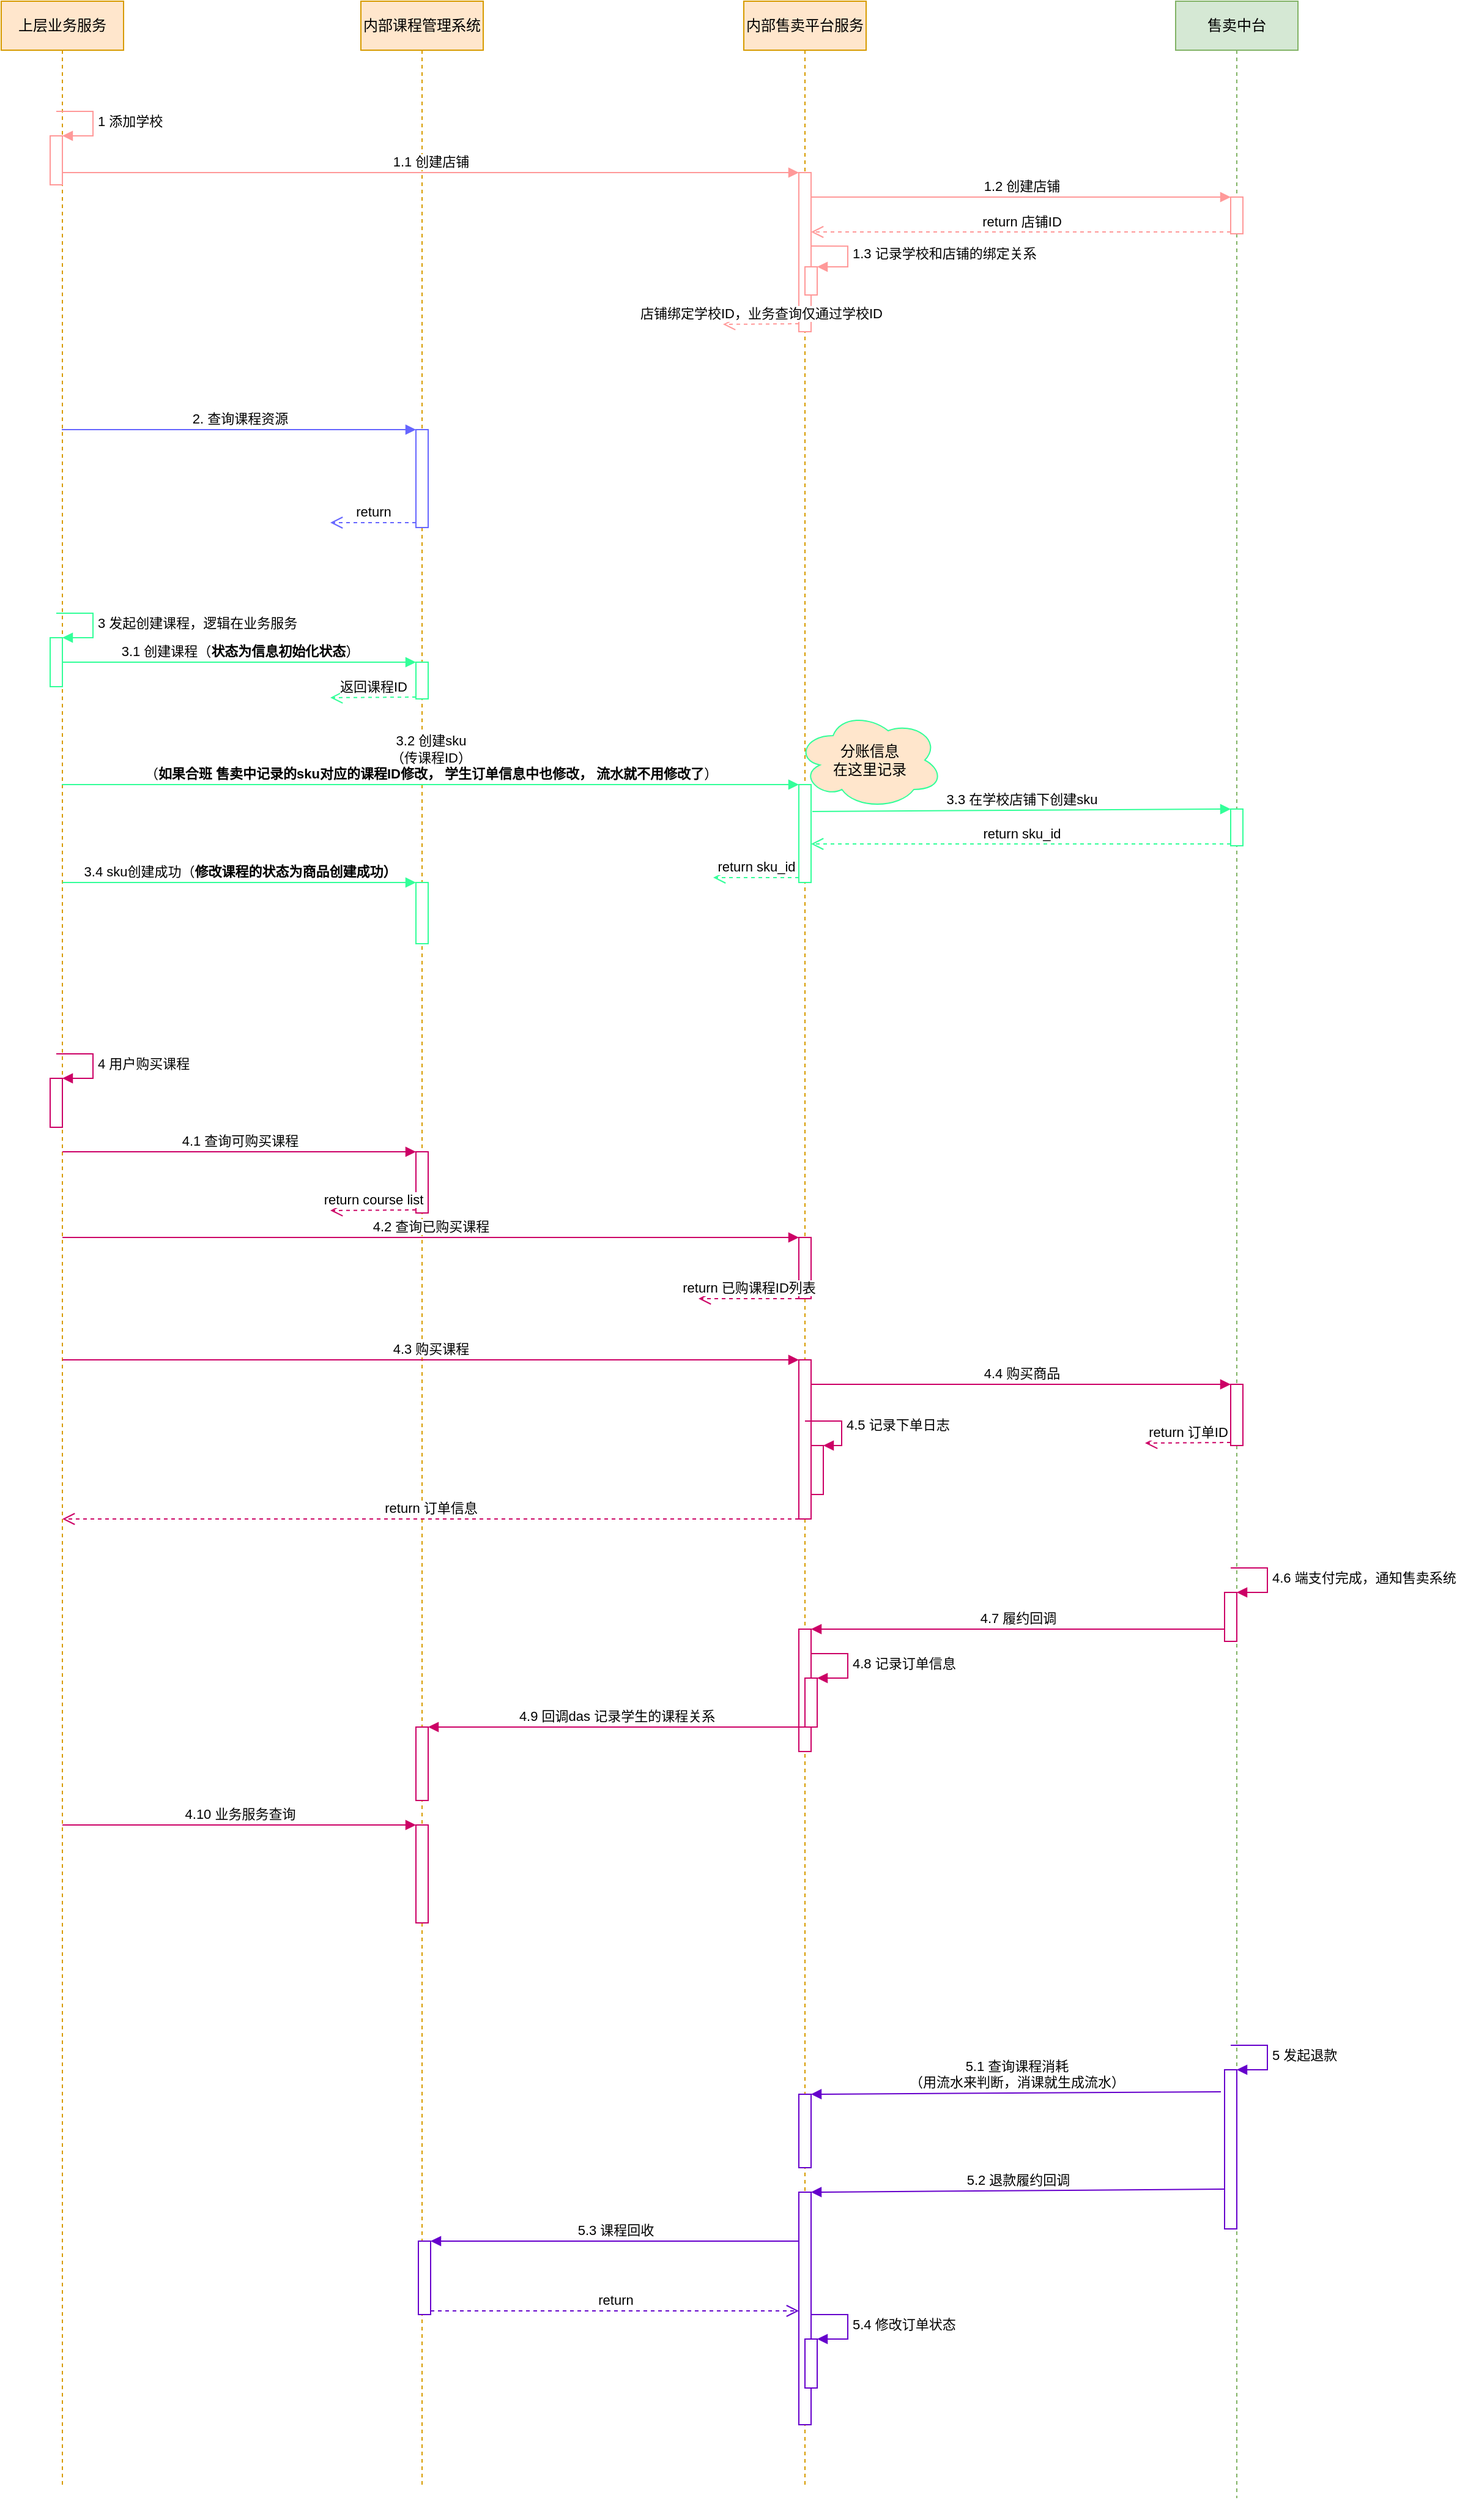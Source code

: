 <mxfile version="15.7.3" type="github">
  <diagram id="Sh9ZN9qXcryNvB_XNzxi" name="Page-1">
    <mxGraphModel dx="1298" dy="808" grid="1" gridSize="10" guides="1" tooltips="1" connect="1" arrows="1" fold="1" page="1" pageScale="1" pageWidth="827" pageHeight="1169" math="0" shadow="0">
      <root>
        <mxCell id="0" />
        <mxCell id="1" parent="0" />
        <mxCell id="Uivm2bNcq1ei9wYF2XW2-1" value="上层业务服务" style="shape=umlLifeline;perimeter=lifelinePerimeter;whiteSpace=wrap;html=1;container=1;collapsible=0;recursiveResize=0;outlineConnect=0;fillColor=#ffe6cc;strokeColor=#d79b00;" parent="1" vertex="1">
          <mxGeometry x="120" y="130" width="100" height="2030" as="geometry" />
        </mxCell>
        <mxCell id="Uivm2bNcq1ei9wYF2XW2-8" value="" style="html=1;points=[];perimeter=orthogonalPerimeter;strokeColor=#33FF99;" parent="Uivm2bNcq1ei9wYF2XW2-1" vertex="1">
          <mxGeometry x="40" y="520" width="10" height="40" as="geometry" />
        </mxCell>
        <mxCell id="Uivm2bNcq1ei9wYF2XW2-9" value="3 发起创建课程，逻辑在业务服务" style="edgeStyle=orthogonalEdgeStyle;html=1;align=left;spacingLeft=2;endArrow=block;rounded=0;entryX=1;entryY=0;strokeColor=#33FF99;" parent="Uivm2bNcq1ei9wYF2XW2-1" target="Uivm2bNcq1ei9wYF2XW2-8" edge="1">
          <mxGeometry relative="1" as="geometry">
            <mxPoint x="45" y="500" as="sourcePoint" />
            <Array as="points">
              <mxPoint x="75" y="500" />
            </Array>
          </mxGeometry>
        </mxCell>
        <mxCell id="Uivm2bNcq1ei9wYF2XW2-21" value="" style="html=1;points=[];perimeter=orthogonalPerimeter;strokeColor=#FF9999;" parent="Uivm2bNcq1ei9wYF2XW2-1" vertex="1">
          <mxGeometry x="40" y="110" width="10" height="40" as="geometry" />
        </mxCell>
        <mxCell id="Uivm2bNcq1ei9wYF2XW2-22" value="1 添加学校" style="edgeStyle=orthogonalEdgeStyle;html=1;align=left;spacingLeft=2;endArrow=block;rounded=0;entryX=1;entryY=0;strokeColor=#FF9999;" parent="Uivm2bNcq1ei9wYF2XW2-1" target="Uivm2bNcq1ei9wYF2XW2-21" edge="1">
          <mxGeometry relative="1" as="geometry">
            <mxPoint x="45" y="90" as="sourcePoint" />
            <Array as="points">
              <mxPoint x="75" y="90" />
            </Array>
          </mxGeometry>
        </mxCell>
        <mxCell id="Uivm2bNcq1ei9wYF2XW2-37" value="" style="html=1;points=[];perimeter=orthogonalPerimeter;strokeColor=#CC0066;" parent="Uivm2bNcq1ei9wYF2XW2-1" vertex="1">
          <mxGeometry x="40" y="880" width="10" height="40" as="geometry" />
        </mxCell>
        <mxCell id="Uivm2bNcq1ei9wYF2XW2-38" value="4 用户购买课程" style="edgeStyle=orthogonalEdgeStyle;html=1;align=left;spacingLeft=2;endArrow=block;rounded=0;entryX=1;entryY=0;strokeColor=#CC0066;" parent="Uivm2bNcq1ei9wYF2XW2-1" target="Uivm2bNcq1ei9wYF2XW2-37" edge="1">
          <mxGeometry relative="1" as="geometry">
            <mxPoint x="45" y="860" as="sourcePoint" />
            <Array as="points">
              <mxPoint x="75" y="860" />
            </Array>
          </mxGeometry>
        </mxCell>
        <mxCell id="Uivm2bNcq1ei9wYF2XW2-2" value="内部售卖平台服务" style="shape=umlLifeline;perimeter=lifelinePerimeter;whiteSpace=wrap;html=1;container=1;collapsible=0;recursiveResize=0;outlineConnect=0;fillColor=#ffe6cc;strokeColor=#d79b00;" parent="1" vertex="1">
          <mxGeometry x="727" y="130" width="100" height="2030" as="geometry" />
        </mxCell>
        <mxCell id="Uivm2bNcq1ei9wYF2XW2-18" value="" style="html=1;points=[];perimeter=orthogonalPerimeter;strokeColor=#33FF99;" parent="Uivm2bNcq1ei9wYF2XW2-2" vertex="1">
          <mxGeometry x="45" y="640" width="10" height="80" as="geometry" />
        </mxCell>
        <mxCell id="Uivm2bNcq1ei9wYF2XW2-20" value="return sku_id" style="html=1;verticalAlign=bottom;endArrow=open;dashed=1;endSize=8;exitX=0;exitY=0.95;rounded=0;strokeColor=#33FF99;" parent="Uivm2bNcq1ei9wYF2XW2-2" source="Uivm2bNcq1ei9wYF2XW2-18" edge="1">
          <mxGeometry relative="1" as="geometry">
            <mxPoint x="-25" y="716" as="targetPoint" />
          </mxGeometry>
        </mxCell>
        <mxCell id="Uivm2bNcq1ei9wYF2XW2-23" value="" style="html=1;points=[];perimeter=orthogonalPerimeter;strokeColor=#FF9999;" parent="Uivm2bNcq1ei9wYF2XW2-2" vertex="1">
          <mxGeometry x="45" y="140" width="10" height="130" as="geometry" />
        </mxCell>
        <mxCell id="Uivm2bNcq1ei9wYF2XW2-25" value="店铺绑定学校ID，业务查询仅通过学校ID" style="html=1;verticalAlign=bottom;endArrow=open;dashed=1;endSize=8;exitX=0;exitY=0.95;rounded=0;strokeColor=#FF9999;" parent="Uivm2bNcq1ei9wYF2XW2-2" source="Uivm2bNcq1ei9wYF2XW2-23" edge="1">
          <mxGeometry relative="1" as="geometry">
            <mxPoint x="-17" y="264" as="targetPoint" />
          </mxGeometry>
        </mxCell>
        <mxCell id="Uivm2bNcq1ei9wYF2XW2-29" value="" style="html=1;points=[];perimeter=orthogonalPerimeter;strokeColor=#FF9999;" parent="Uivm2bNcq1ei9wYF2XW2-2" vertex="1">
          <mxGeometry x="50" y="217" width="10" height="23" as="geometry" />
        </mxCell>
        <mxCell id="Uivm2bNcq1ei9wYF2XW2-30" value="1.3 记录学校和店铺的绑定关系" style="edgeStyle=orthogonalEdgeStyle;html=1;align=left;spacingLeft=2;endArrow=block;rounded=0;entryX=1;entryY=0;exitX=1;exitY=0.462;exitDx=0;exitDy=0;exitPerimeter=0;strokeColor=#FF9999;" parent="Uivm2bNcq1ei9wYF2XW2-2" source="Uivm2bNcq1ei9wYF2XW2-23" target="Uivm2bNcq1ei9wYF2XW2-29" edge="1">
          <mxGeometry relative="1" as="geometry">
            <mxPoint x="55" y="220" as="sourcePoint" />
            <Array as="points">
              <mxPoint x="85" y="200" />
              <mxPoint x="85" y="217" />
            </Array>
          </mxGeometry>
        </mxCell>
        <mxCell id="Uivm2bNcq1ei9wYF2XW2-42" value="" style="html=1;points=[];perimeter=orthogonalPerimeter;strokeColor=#CC0066;" parent="Uivm2bNcq1ei9wYF2XW2-2" vertex="1">
          <mxGeometry x="45" y="1010" width="10" height="50" as="geometry" />
        </mxCell>
        <mxCell id="Uivm2bNcq1ei9wYF2XW2-44" value="return 已购课程ID列表" style="html=1;verticalAlign=bottom;endArrow=open;dashed=1;endSize=8;rounded=0;strokeColor=#CC0066;" parent="Uivm2bNcq1ei9wYF2XW2-2" source="Uivm2bNcq1ei9wYF2XW2-42" edge="1">
          <mxGeometry relative="1" as="geometry">
            <mxPoint x="-37" y="1060" as="targetPoint" />
          </mxGeometry>
        </mxCell>
        <mxCell id="Uivm2bNcq1ei9wYF2XW2-45" value="" style="html=1;points=[];perimeter=orthogonalPerimeter;strokeColor=#CC0066;" parent="Uivm2bNcq1ei9wYF2XW2-2" vertex="1">
          <mxGeometry x="45" y="1110" width="10" height="130" as="geometry" />
        </mxCell>
        <mxCell id="Uivm2bNcq1ei9wYF2XW2-52" value="" style="html=1;points=[];perimeter=orthogonalPerimeter;strokeColor=#CC0066;" parent="Uivm2bNcq1ei9wYF2XW2-2" vertex="1">
          <mxGeometry x="55" y="1180" width="10" height="40" as="geometry" />
        </mxCell>
        <mxCell id="Uivm2bNcq1ei9wYF2XW2-53" value="4.5 记录下单日志" style="edgeStyle=orthogonalEdgeStyle;html=1;align=left;spacingLeft=2;endArrow=block;rounded=0;entryX=1;entryY=0;strokeColor=#CC0066;" parent="Uivm2bNcq1ei9wYF2XW2-2" target="Uivm2bNcq1ei9wYF2XW2-52" edge="1">
          <mxGeometry relative="1" as="geometry">
            <mxPoint x="50" y="1160" as="sourcePoint" />
            <Array as="points">
              <mxPoint x="80" y="1160" />
            </Array>
          </mxGeometry>
        </mxCell>
        <mxCell id="Uivm2bNcq1ei9wYF2XW2-77" value="" style="html=1;points=[];perimeter=orthogonalPerimeter;strokeColor=#CC0066;" parent="Uivm2bNcq1ei9wYF2XW2-2" vertex="1">
          <mxGeometry x="45" y="1330" width="10" height="100" as="geometry" />
        </mxCell>
        <mxCell id="Uivm2bNcq1ei9wYF2XW2-85" value="" style="html=1;points=[];perimeter=orthogonalPerimeter;strokeColor=#CC0066;" parent="Uivm2bNcq1ei9wYF2XW2-2" vertex="1">
          <mxGeometry x="50" y="1370" width="10" height="40" as="geometry" />
        </mxCell>
        <mxCell id="Uivm2bNcq1ei9wYF2XW2-86" value="4.8 记录订单信息" style="edgeStyle=orthogonalEdgeStyle;html=1;align=left;spacingLeft=2;endArrow=block;rounded=0;entryX=1;entryY=0;strokeColor=#CC0066;" parent="Uivm2bNcq1ei9wYF2XW2-2" target="Uivm2bNcq1ei9wYF2XW2-85" edge="1">
          <mxGeometry relative="1" as="geometry">
            <mxPoint x="55" y="1350" as="sourcePoint" />
            <Array as="points">
              <mxPoint x="85" y="1350" />
            </Array>
          </mxGeometry>
        </mxCell>
        <mxCell id="Uivm2bNcq1ei9wYF2XW2-101" value="" style="html=1;points=[];perimeter=orthogonalPerimeter;strokeColor=#6600CC;" parent="Uivm2bNcq1ei9wYF2XW2-2" vertex="1">
          <mxGeometry x="45" y="1790" width="10" height="190" as="geometry" />
        </mxCell>
        <mxCell id="Uivm2bNcq1ei9wYF2XW2-114" value="" style="html=1;points=[];perimeter=orthogonalPerimeter;strokeColor=#6600CC;" parent="Uivm2bNcq1ei9wYF2XW2-2" vertex="1">
          <mxGeometry x="50" y="1910" width="10" height="40" as="geometry" />
        </mxCell>
        <mxCell id="Uivm2bNcq1ei9wYF2XW2-115" value="5.4 修改订单状态" style="edgeStyle=orthogonalEdgeStyle;html=1;align=left;spacingLeft=2;endArrow=block;rounded=0;entryX=1;entryY=0;strokeColor=#6600CC;" parent="Uivm2bNcq1ei9wYF2XW2-2" target="Uivm2bNcq1ei9wYF2XW2-114" edge="1">
          <mxGeometry relative="1" as="geometry">
            <mxPoint x="55" y="1890" as="sourcePoint" />
            <Array as="points">
              <mxPoint x="85" y="1890" />
            </Array>
          </mxGeometry>
        </mxCell>
        <mxCell id="Uivm2bNcq1ei9wYF2XW2-109" value="" style="html=1;points=[];perimeter=orthogonalPerimeter;strokeColor=#6600CC;" parent="Uivm2bNcq1ei9wYF2XW2-2" vertex="1">
          <mxGeometry x="45" y="1710" width="10" height="60" as="geometry" />
        </mxCell>
        <mxCell id="Uivm2bNcq1ei9wYF2XW2-3" value="售卖中台" style="shape=umlLifeline;perimeter=lifelinePerimeter;whiteSpace=wrap;html=1;container=1;collapsible=0;recursiveResize=0;outlineConnect=0;fillColor=#d5e8d4;strokeColor=#82b366;" parent="1" vertex="1">
          <mxGeometry x="1080" y="130" width="100" height="2040" as="geometry" />
        </mxCell>
        <mxCell id="Uivm2bNcq1ei9wYF2XW2-26" value="" style="html=1;points=[];perimeter=orthogonalPerimeter;strokeColor=#FF9999;" parent="Uivm2bNcq1ei9wYF2XW2-3" vertex="1">
          <mxGeometry x="45" y="160" width="10" height="30" as="geometry" />
        </mxCell>
        <mxCell id="Uivm2bNcq1ei9wYF2XW2-31" value="" style="html=1;points=[];perimeter=orthogonalPerimeter;strokeColor=#33FF99;" parent="Uivm2bNcq1ei9wYF2XW2-3" vertex="1">
          <mxGeometry x="45" y="660" width="10" height="30" as="geometry" />
        </mxCell>
        <mxCell id="Uivm2bNcq1ei9wYF2XW2-48" value="" style="html=1;points=[];perimeter=orthogonalPerimeter;strokeColor=#CC0066;" parent="Uivm2bNcq1ei9wYF2XW2-3" vertex="1">
          <mxGeometry x="45" y="1130" width="10" height="50" as="geometry" />
        </mxCell>
        <mxCell id="Uivm2bNcq1ei9wYF2XW2-50" value="return 订单ID" style="html=1;verticalAlign=bottom;endArrow=open;dashed=1;endSize=8;exitX=0;exitY=0.95;rounded=0;strokeColor=#CC0066;" parent="Uivm2bNcq1ei9wYF2XW2-3" source="Uivm2bNcq1ei9wYF2XW2-48" edge="1">
          <mxGeometry relative="1" as="geometry">
            <mxPoint x="-25" y="1178" as="targetPoint" />
          </mxGeometry>
        </mxCell>
        <mxCell id="Uivm2bNcq1ei9wYF2XW2-75" value="" style="html=1;points=[];perimeter=orthogonalPerimeter;strokeColor=#CC0066;" parent="Uivm2bNcq1ei9wYF2XW2-3" vertex="1">
          <mxGeometry x="40" y="1300" width="10" height="40" as="geometry" />
        </mxCell>
        <mxCell id="Uivm2bNcq1ei9wYF2XW2-76" value="4.6 端支付完成，通知售卖系统" style="edgeStyle=orthogonalEdgeStyle;html=1;align=left;spacingLeft=2;endArrow=block;rounded=0;entryX=1;entryY=0;strokeColor=#CC0066;" parent="Uivm2bNcq1ei9wYF2XW2-3" target="Uivm2bNcq1ei9wYF2XW2-75" edge="1">
          <mxGeometry relative="1" as="geometry">
            <mxPoint x="45" y="1280" as="sourcePoint" />
            <Array as="points">
              <mxPoint x="75" y="1280" />
            </Array>
          </mxGeometry>
        </mxCell>
        <mxCell id="Uivm2bNcq1ei9wYF2XW2-99" value="" style="html=1;points=[];perimeter=orthogonalPerimeter;strokeColor=#6600CC;" parent="Uivm2bNcq1ei9wYF2XW2-3" vertex="1">
          <mxGeometry x="40" y="1690" width="10" height="130" as="geometry" />
        </mxCell>
        <mxCell id="Uivm2bNcq1ei9wYF2XW2-100" value="5 发起退款" style="edgeStyle=orthogonalEdgeStyle;html=1;align=left;spacingLeft=2;endArrow=block;rounded=0;entryX=1;entryY=0;strokeColor=#6600CC;" parent="Uivm2bNcq1ei9wYF2XW2-3" target="Uivm2bNcq1ei9wYF2XW2-99" edge="1">
          <mxGeometry relative="1" as="geometry">
            <mxPoint x="45" y="1670" as="sourcePoint" />
            <Array as="points">
              <mxPoint x="75" y="1670" />
            </Array>
          </mxGeometry>
        </mxCell>
        <mxCell id="Uivm2bNcq1ei9wYF2XW2-4" value="内部课程管理系统" style="shape=umlLifeline;perimeter=lifelinePerimeter;whiteSpace=wrap;html=1;container=1;collapsible=0;recursiveResize=0;outlineConnect=0;fillColor=#ffe6cc;strokeColor=#d79b00;" parent="1" vertex="1">
          <mxGeometry x="414" y="130" width="100" height="2030" as="geometry" />
        </mxCell>
        <mxCell id="Uivm2bNcq1ei9wYF2XW2-5" value="" style="html=1;points=[];perimeter=orthogonalPerimeter;strokeColor=#6666FF;" parent="Uivm2bNcq1ei9wYF2XW2-4" vertex="1">
          <mxGeometry x="45" y="350" width="10" height="80" as="geometry" />
        </mxCell>
        <mxCell id="Uivm2bNcq1ei9wYF2XW2-7" value="return" style="html=1;verticalAlign=bottom;endArrow=open;dashed=1;endSize=8;exitX=0;exitY=0.95;rounded=0;strokeColor=#6666FF;" parent="Uivm2bNcq1ei9wYF2XW2-4" source="Uivm2bNcq1ei9wYF2XW2-5" edge="1">
          <mxGeometry relative="1" as="geometry">
            <mxPoint x="-25" y="426" as="targetPoint" />
          </mxGeometry>
        </mxCell>
        <mxCell id="Uivm2bNcq1ei9wYF2XW2-15" value="" style="html=1;points=[];perimeter=orthogonalPerimeter;strokeColor=#33FF99;" parent="Uivm2bNcq1ei9wYF2XW2-4" vertex="1">
          <mxGeometry x="45" y="540" width="10" height="30" as="geometry" />
        </mxCell>
        <mxCell id="Uivm2bNcq1ei9wYF2XW2-17" value="返回课程ID" style="html=1;verticalAlign=bottom;endArrow=open;dashed=1;endSize=8;exitX=0;exitY=0.95;rounded=0;strokeColor=#33FF99;" parent="Uivm2bNcq1ei9wYF2XW2-4" source="Uivm2bNcq1ei9wYF2XW2-15" edge="1">
          <mxGeometry relative="1" as="geometry">
            <mxPoint x="-25" y="569" as="targetPoint" />
          </mxGeometry>
        </mxCell>
        <mxCell id="Uivm2bNcq1ei9wYF2XW2-34" value="" style="html=1;points=[];perimeter=orthogonalPerimeter;strokeColor=#33FF99;" parent="Uivm2bNcq1ei9wYF2XW2-4" vertex="1">
          <mxGeometry x="45" y="720" width="10" height="50" as="geometry" />
        </mxCell>
        <mxCell id="Uivm2bNcq1ei9wYF2XW2-39" value="" style="html=1;points=[];perimeter=orthogonalPerimeter;strokeColor=#CC0066;" parent="Uivm2bNcq1ei9wYF2XW2-4" vertex="1">
          <mxGeometry x="45" y="940" width="10" height="50" as="geometry" />
        </mxCell>
        <mxCell id="Uivm2bNcq1ei9wYF2XW2-41" value="return course list" style="html=1;verticalAlign=bottom;endArrow=open;dashed=1;endSize=8;exitX=0;exitY=0.95;rounded=0;strokeColor=#CC0066;" parent="Uivm2bNcq1ei9wYF2XW2-4" source="Uivm2bNcq1ei9wYF2XW2-39" edge="1">
          <mxGeometry relative="1" as="geometry">
            <mxPoint x="-25" y="988" as="targetPoint" />
          </mxGeometry>
        </mxCell>
        <mxCell id="Uivm2bNcq1ei9wYF2XW2-87" value="" style="html=1;points=[];perimeter=orthogonalPerimeter;strokeColor=#CC0066;" parent="Uivm2bNcq1ei9wYF2XW2-4" vertex="1">
          <mxGeometry x="45" y="1410" width="10" height="60" as="geometry" />
        </mxCell>
        <mxCell id="Uivm2bNcq1ei9wYF2XW2-90" value="" style="html=1;points=[];perimeter=orthogonalPerimeter;strokeColor=#CC0066;" parent="Uivm2bNcq1ei9wYF2XW2-4" vertex="1">
          <mxGeometry x="45" y="1490" width="10" height="80" as="geometry" />
        </mxCell>
        <mxCell id="Uivm2bNcq1ei9wYF2XW2-106" value="" style="html=1;points=[];perimeter=orthogonalPerimeter;strokeColor=#6600CC;" parent="Uivm2bNcq1ei9wYF2XW2-4" vertex="1">
          <mxGeometry x="47" y="1830" width="10" height="60" as="geometry" />
        </mxCell>
        <mxCell id="Uivm2bNcq1ei9wYF2XW2-6" value="2. 查询课程资源" style="html=1;verticalAlign=bottom;endArrow=block;entryX=0;entryY=0;rounded=0;strokeColor=#6666FF;" parent="1" target="Uivm2bNcq1ei9wYF2XW2-5" edge="1">
          <mxGeometry relative="1" as="geometry">
            <mxPoint x="169.5" y="480.0" as="sourcePoint" />
          </mxGeometry>
        </mxCell>
        <mxCell id="Uivm2bNcq1ei9wYF2XW2-16" value="3.1 创建课程（&lt;b&gt;状态为信息初始化状态&lt;/b&gt;）" style="html=1;verticalAlign=bottom;endArrow=block;entryX=0;entryY=0;rounded=0;strokeColor=#33FF99;" parent="1" source="Uivm2bNcq1ei9wYF2XW2-8" target="Uivm2bNcq1ei9wYF2XW2-15" edge="1">
          <mxGeometry relative="1" as="geometry">
            <mxPoint x="389" y="670" as="sourcePoint" />
          </mxGeometry>
        </mxCell>
        <mxCell id="Uivm2bNcq1ei9wYF2XW2-19" value="3.2 创建sku &lt;br&gt;（传课程ID）&lt;br&gt;（&lt;b&gt;如果合班 售卖中记录的sku对应的课程ID修改， 学生订单信息中也修改， 流水就不用修改了&lt;/b&gt;）" style="html=1;verticalAlign=bottom;endArrow=block;entryX=0;entryY=0;rounded=0;strokeColor=#33FF99;" parent="1" target="Uivm2bNcq1ei9wYF2XW2-18" edge="1">
          <mxGeometry relative="1" as="geometry">
            <mxPoint x="169.5" y="770" as="sourcePoint" />
          </mxGeometry>
        </mxCell>
        <mxCell id="Uivm2bNcq1ei9wYF2XW2-24" value="1.1 创建店铺" style="html=1;verticalAlign=bottom;endArrow=block;entryX=0;entryY=0;rounded=0;strokeColor=#FF9999;" parent="1" source="Uivm2bNcq1ei9wYF2XW2-1" target="Uivm2bNcq1ei9wYF2XW2-23" edge="1">
          <mxGeometry relative="1" as="geometry">
            <mxPoint x="702" y="270" as="sourcePoint" />
          </mxGeometry>
        </mxCell>
        <mxCell id="Uivm2bNcq1ei9wYF2XW2-27" value="1.2 创建店铺" style="html=1;verticalAlign=bottom;endArrow=block;entryX=0;entryY=0;rounded=0;strokeColor=#FF9999;" parent="1" source="Uivm2bNcq1ei9wYF2XW2-23" target="Uivm2bNcq1ei9wYF2XW2-26" edge="1">
          <mxGeometry relative="1" as="geometry">
            <mxPoint x="1055" y="290" as="sourcePoint" />
          </mxGeometry>
        </mxCell>
        <mxCell id="Uivm2bNcq1ei9wYF2XW2-28" value="return 店铺ID" style="html=1;verticalAlign=bottom;endArrow=open;dashed=1;endSize=8;exitX=0;exitY=0.95;rounded=0;strokeColor=#FF9999;" parent="1" source="Uivm2bNcq1ei9wYF2XW2-26" target="Uivm2bNcq1ei9wYF2XW2-23" edge="1">
          <mxGeometry relative="1" as="geometry">
            <mxPoint x="1055" y="366" as="targetPoint" />
          </mxGeometry>
        </mxCell>
        <mxCell id="Uivm2bNcq1ei9wYF2XW2-32" value="3.3 在学校店铺下创建sku" style="html=1;verticalAlign=bottom;endArrow=block;entryX=0;entryY=0;rounded=0;exitX=1.1;exitY=0.275;exitDx=0;exitDy=0;exitPerimeter=0;strokeColor=#33FF99;" parent="1" source="Uivm2bNcq1ei9wYF2XW2-18" target="Uivm2bNcq1ei9wYF2XW2-31" edge="1">
          <mxGeometry relative="1" as="geometry">
            <mxPoint x="1055" y="790" as="sourcePoint" />
          </mxGeometry>
        </mxCell>
        <mxCell id="Uivm2bNcq1ei9wYF2XW2-33" value="return sku_id" style="html=1;verticalAlign=bottom;endArrow=open;dashed=1;endSize=8;exitX=0;exitY=0.95;rounded=0;strokeColor=#33FF99;" parent="1" source="Uivm2bNcq1ei9wYF2XW2-31" target="Uivm2bNcq1ei9wYF2XW2-18" edge="1">
          <mxGeometry relative="1" as="geometry">
            <mxPoint x="1055" y="866" as="targetPoint" />
          </mxGeometry>
        </mxCell>
        <mxCell id="Uivm2bNcq1ei9wYF2XW2-35" value="3.4 sku创建成功（&lt;b&gt;修改课程的状态为商品创建成功）&lt;/b&gt;" style="html=1;verticalAlign=bottom;endArrow=block;entryX=0;entryY=0;rounded=0;strokeColor=#33FF99;" parent="1" source="Uivm2bNcq1ei9wYF2XW2-1" target="Uivm2bNcq1ei9wYF2XW2-34" edge="1">
          <mxGeometry relative="1" as="geometry">
            <mxPoint x="389" y="850" as="sourcePoint" />
          </mxGeometry>
        </mxCell>
        <mxCell id="Uivm2bNcq1ei9wYF2XW2-40" value="4.1 查询可购买课程" style="html=1;verticalAlign=bottom;endArrow=block;entryX=0;entryY=0;rounded=0;strokeColor=#CC0066;" parent="1" source="Uivm2bNcq1ei9wYF2XW2-1" target="Uivm2bNcq1ei9wYF2XW2-39" edge="1">
          <mxGeometry relative="1" as="geometry">
            <mxPoint x="389" y="1070" as="sourcePoint" />
          </mxGeometry>
        </mxCell>
        <mxCell id="Uivm2bNcq1ei9wYF2XW2-43" value="4.2 查询已购买课程" style="html=1;verticalAlign=bottom;endArrow=block;entryX=0;entryY=0;rounded=0;strokeColor=#CC0066;" parent="1" source="Uivm2bNcq1ei9wYF2XW2-1" target="Uivm2bNcq1ei9wYF2XW2-42" edge="1">
          <mxGeometry relative="1" as="geometry">
            <mxPoint x="702" y="1140" as="sourcePoint" />
          </mxGeometry>
        </mxCell>
        <mxCell id="Uivm2bNcq1ei9wYF2XW2-46" value="4.3 购买课程" style="html=1;verticalAlign=bottom;endArrow=block;entryX=0;entryY=0;rounded=0;strokeColor=#CC0066;" parent="1" source="Uivm2bNcq1ei9wYF2XW2-1" target="Uivm2bNcq1ei9wYF2XW2-45" edge="1">
          <mxGeometry relative="1" as="geometry">
            <mxPoint x="702" y="1240" as="sourcePoint" />
          </mxGeometry>
        </mxCell>
        <mxCell id="Uivm2bNcq1ei9wYF2XW2-49" value="4.4 购买商品" style="html=1;verticalAlign=bottom;endArrow=block;entryX=0;entryY=0;rounded=0;strokeColor=#CC0066;" parent="1" source="Uivm2bNcq1ei9wYF2XW2-45" target="Uivm2bNcq1ei9wYF2XW2-48" edge="1">
          <mxGeometry relative="1" as="geometry">
            <mxPoint x="1055" y="1260" as="sourcePoint" />
          </mxGeometry>
        </mxCell>
        <mxCell id="Uivm2bNcq1ei9wYF2XW2-64" value="分账信息&lt;br&gt;在这里记录" style="ellipse;shape=cloud;whiteSpace=wrap;html=1;fillColor=#ffe6cc;strokeColor=#33FF99;" parent="1" vertex="1">
          <mxGeometry x="770" y="710" width="120" height="80" as="geometry" />
        </mxCell>
        <mxCell id="Uivm2bNcq1ei9wYF2XW2-74" value="return 订单信息" style="html=1;verticalAlign=bottom;endArrow=open;dashed=1;endSize=8;rounded=0;strokeColor=#CC0066;" parent="1" source="Uivm2bNcq1ei9wYF2XW2-45" target="Uivm2bNcq1ei9wYF2XW2-1" edge="1">
          <mxGeometry relative="1" as="geometry">
            <mxPoint x="760" y="1430" as="sourcePoint" />
            <mxPoint x="680" y="1430" as="targetPoint" />
            <Array as="points">
              <mxPoint x="380" y="1370" />
              <mxPoint x="330" y="1370" />
            </Array>
          </mxGeometry>
        </mxCell>
        <mxCell id="Uivm2bNcq1ei9wYF2XW2-78" value="4.7 履约回调" style="html=1;verticalAlign=bottom;endArrow=block;entryX=1;entryY=0;rounded=0;strokeColor=#CC0066;" parent="1" source="Uivm2bNcq1ei9wYF2XW2-75" target="Uivm2bNcq1ei9wYF2XW2-77" edge="1">
          <mxGeometry relative="1" as="geometry">
            <mxPoint x="842" y="1460" as="sourcePoint" />
          </mxGeometry>
        </mxCell>
        <mxCell id="Uivm2bNcq1ei9wYF2XW2-88" value="4.9 回调das 记录学生的课程关系" style="html=1;verticalAlign=bottom;endArrow=block;entryX=1;entryY=0;rounded=0;strokeColor=#CC0066;" parent="1" source="Uivm2bNcq1ei9wYF2XW2-2" target="Uivm2bNcq1ei9wYF2XW2-87" edge="1">
          <mxGeometry relative="1" as="geometry">
            <mxPoint x="529" y="1540" as="sourcePoint" />
          </mxGeometry>
        </mxCell>
        <mxCell id="Uivm2bNcq1ei9wYF2XW2-91" value="4.10 业务服务查询" style="html=1;verticalAlign=bottom;endArrow=block;entryX=0;entryY=0;rounded=0;strokeColor=#CC0066;" parent="1" source="Uivm2bNcq1ei9wYF2XW2-1" target="Uivm2bNcq1ei9wYF2XW2-90" edge="1">
          <mxGeometry relative="1" as="geometry">
            <mxPoint x="389" y="1620" as="sourcePoint" />
          </mxGeometry>
        </mxCell>
        <mxCell id="Uivm2bNcq1ei9wYF2XW2-102" value="5.2 退款履约回调" style="html=1;verticalAlign=bottom;endArrow=block;entryX=1;entryY=0;rounded=0;strokeColor=#6600CC;exitX=0;exitY=0.75;exitDx=0;exitDy=0;exitPerimeter=0;" parent="1" source="Uivm2bNcq1ei9wYF2XW2-99" target="Uivm2bNcq1ei9wYF2XW2-101" edge="1">
          <mxGeometry relative="1" as="geometry">
            <mxPoint x="840" y="1850" as="sourcePoint" />
          </mxGeometry>
        </mxCell>
        <mxCell id="Uivm2bNcq1ei9wYF2XW2-107" value="5.3 课程回收" style="html=1;verticalAlign=bottom;endArrow=block;entryX=1;entryY=0;rounded=0;strokeColor=#6600CC;" parent="1" source="Uivm2bNcq1ei9wYF2XW2-101" target="Uivm2bNcq1ei9wYF2XW2-106" edge="1">
          <mxGeometry relative="1" as="geometry">
            <mxPoint x="531" y="1960" as="sourcePoint" />
          </mxGeometry>
        </mxCell>
        <mxCell id="Uivm2bNcq1ei9wYF2XW2-110" value="5.1 查询课程消耗&lt;br&gt;（用流水来判断，消课就生成流水）" style="html=1;verticalAlign=bottom;endArrow=block;entryX=1;entryY=0;rounded=0;strokeColor=#6600CC;exitX=-0.3;exitY=0.138;exitDx=0;exitDy=0;exitPerimeter=0;" parent="1" source="Uivm2bNcq1ei9wYF2XW2-99" target="Uivm2bNcq1ei9wYF2XW2-109" edge="1">
          <mxGeometry relative="1" as="geometry">
            <mxPoint x="529" y="1840" as="sourcePoint" />
          </mxGeometry>
        </mxCell>
        <mxCell id="Uivm2bNcq1ei9wYF2XW2-108" value="return" style="html=1;verticalAlign=bottom;endArrow=open;dashed=1;endSize=8;exitX=1;exitY=0.95;rounded=0;strokeColor=#6600CC;" parent="1" source="Uivm2bNcq1ei9wYF2XW2-106" target="Uivm2bNcq1ei9wYF2XW2-101" edge="1">
          <mxGeometry relative="1" as="geometry">
            <mxPoint x="531" y="2017" as="targetPoint" />
          </mxGeometry>
        </mxCell>
      </root>
    </mxGraphModel>
  </diagram>
</mxfile>
